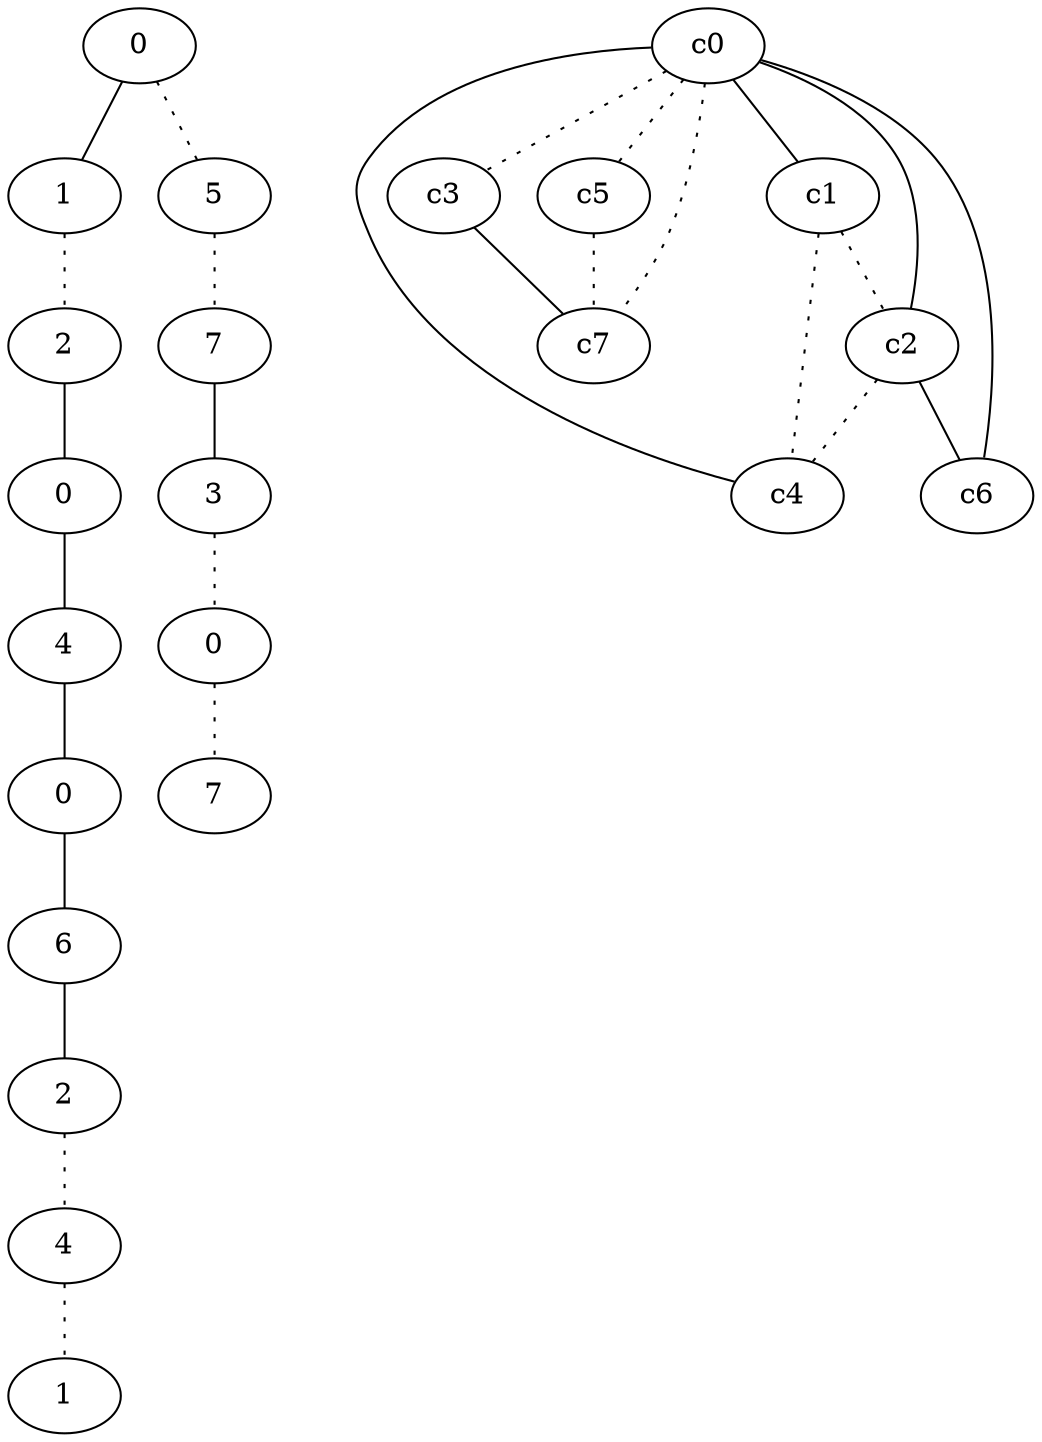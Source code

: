 graph {
a0[label=0];
a1[label=1];
a2[label=2];
a3[label=0];
a4[label=4];
a5[label=0];
a6[label=6];
a7[label=2];
a8[label=4];
a9[label=1];
a10[label=5];
a11[label=7];
a12[label=3];
a13[label=0];
a14[label=7];
a0 -- a1;
a0 -- a10 [style=dotted];
a1 -- a2 [style=dotted];
a2 -- a3;
a3 -- a4;
a4 -- a5;
a5 -- a6;
a6 -- a7;
a7 -- a8 [style=dotted];
a8 -- a9 [style=dotted];
a10 -- a11 [style=dotted];
a11 -- a12;
a12 -- a13 [style=dotted];
a13 -- a14 [style=dotted];
c0 -- c1;
c0 -- c2;
c0 -- c3 [style=dotted];
c0 -- c4;
c0 -- c5 [style=dotted];
c0 -- c6;
c0 -- c7 [style=dotted];
c1 -- c2 [style=dotted];
c1 -- c4 [style=dotted];
c2 -- c4 [style=dotted];
c2 -- c6;
c3 -- c7;
c5 -- c7 [style=dotted];
}
